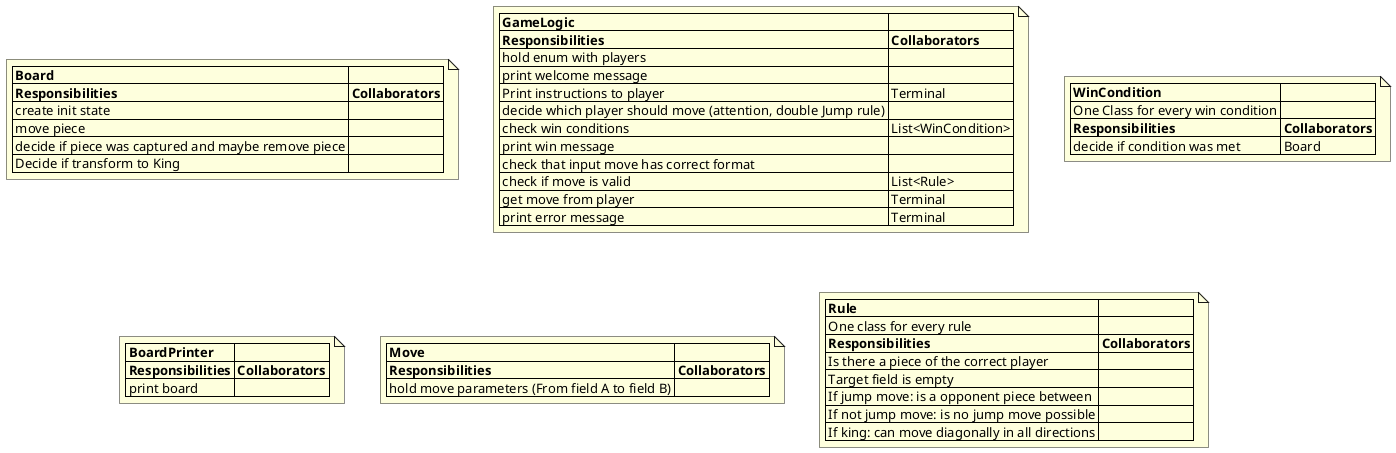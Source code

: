 @startuml
note as Board
  |= Board |= |
  |= Responsibilities |= Collaborators |
  | create init state | |
  | move piece | |
  | decide if piece was captured and maybe remove piece ||
  | Decide if transform to King | |
endnote

note as GameLogic
  |= GameLogic |= |
  |= Responsibilities |= Collaborators |
  | hold enum with players | |
  | print welcome message | |
  | Print instructions to player | Terminal |
  | decide which player should move (attention, double Jump rule) ||
  | check win conditions | List<WinCondition> |
  | print win message | |
  | check that input move has correct format | |
  | check if move is valid | List<Rule> |
  | get move from player | Terminal |
  | print error message | Terminal |
endnote

note as WinCondition
  |= WinCondition |= |
  | One Class for every win condition | |
  |= Responsibilities |= Collaborators |
  | decide if condition was met | Board |
endnote

note as BoardPrinter
  |= BoardPrinter |= |
  |= Responsibilities |= Collaborators |
  | print board | |
endnote

note as Move
  |= Move |= |
  |= Responsibilities |= Collaborators |
  | hold move parameters (From field A to field B) | |
endnote

note as Rule
  |= Rule |= |
  | One class for every rule | |
  |= Responsibilities |= Collaborators |
  | Is there a piece of the correct player | |
  | Target field is empty | |
  | If jump move: is a opponent piece between | |
  | If not jump move: is no jump move possible | |
  | If king: can move diagonally in all directions | |
endnote

@enduml

